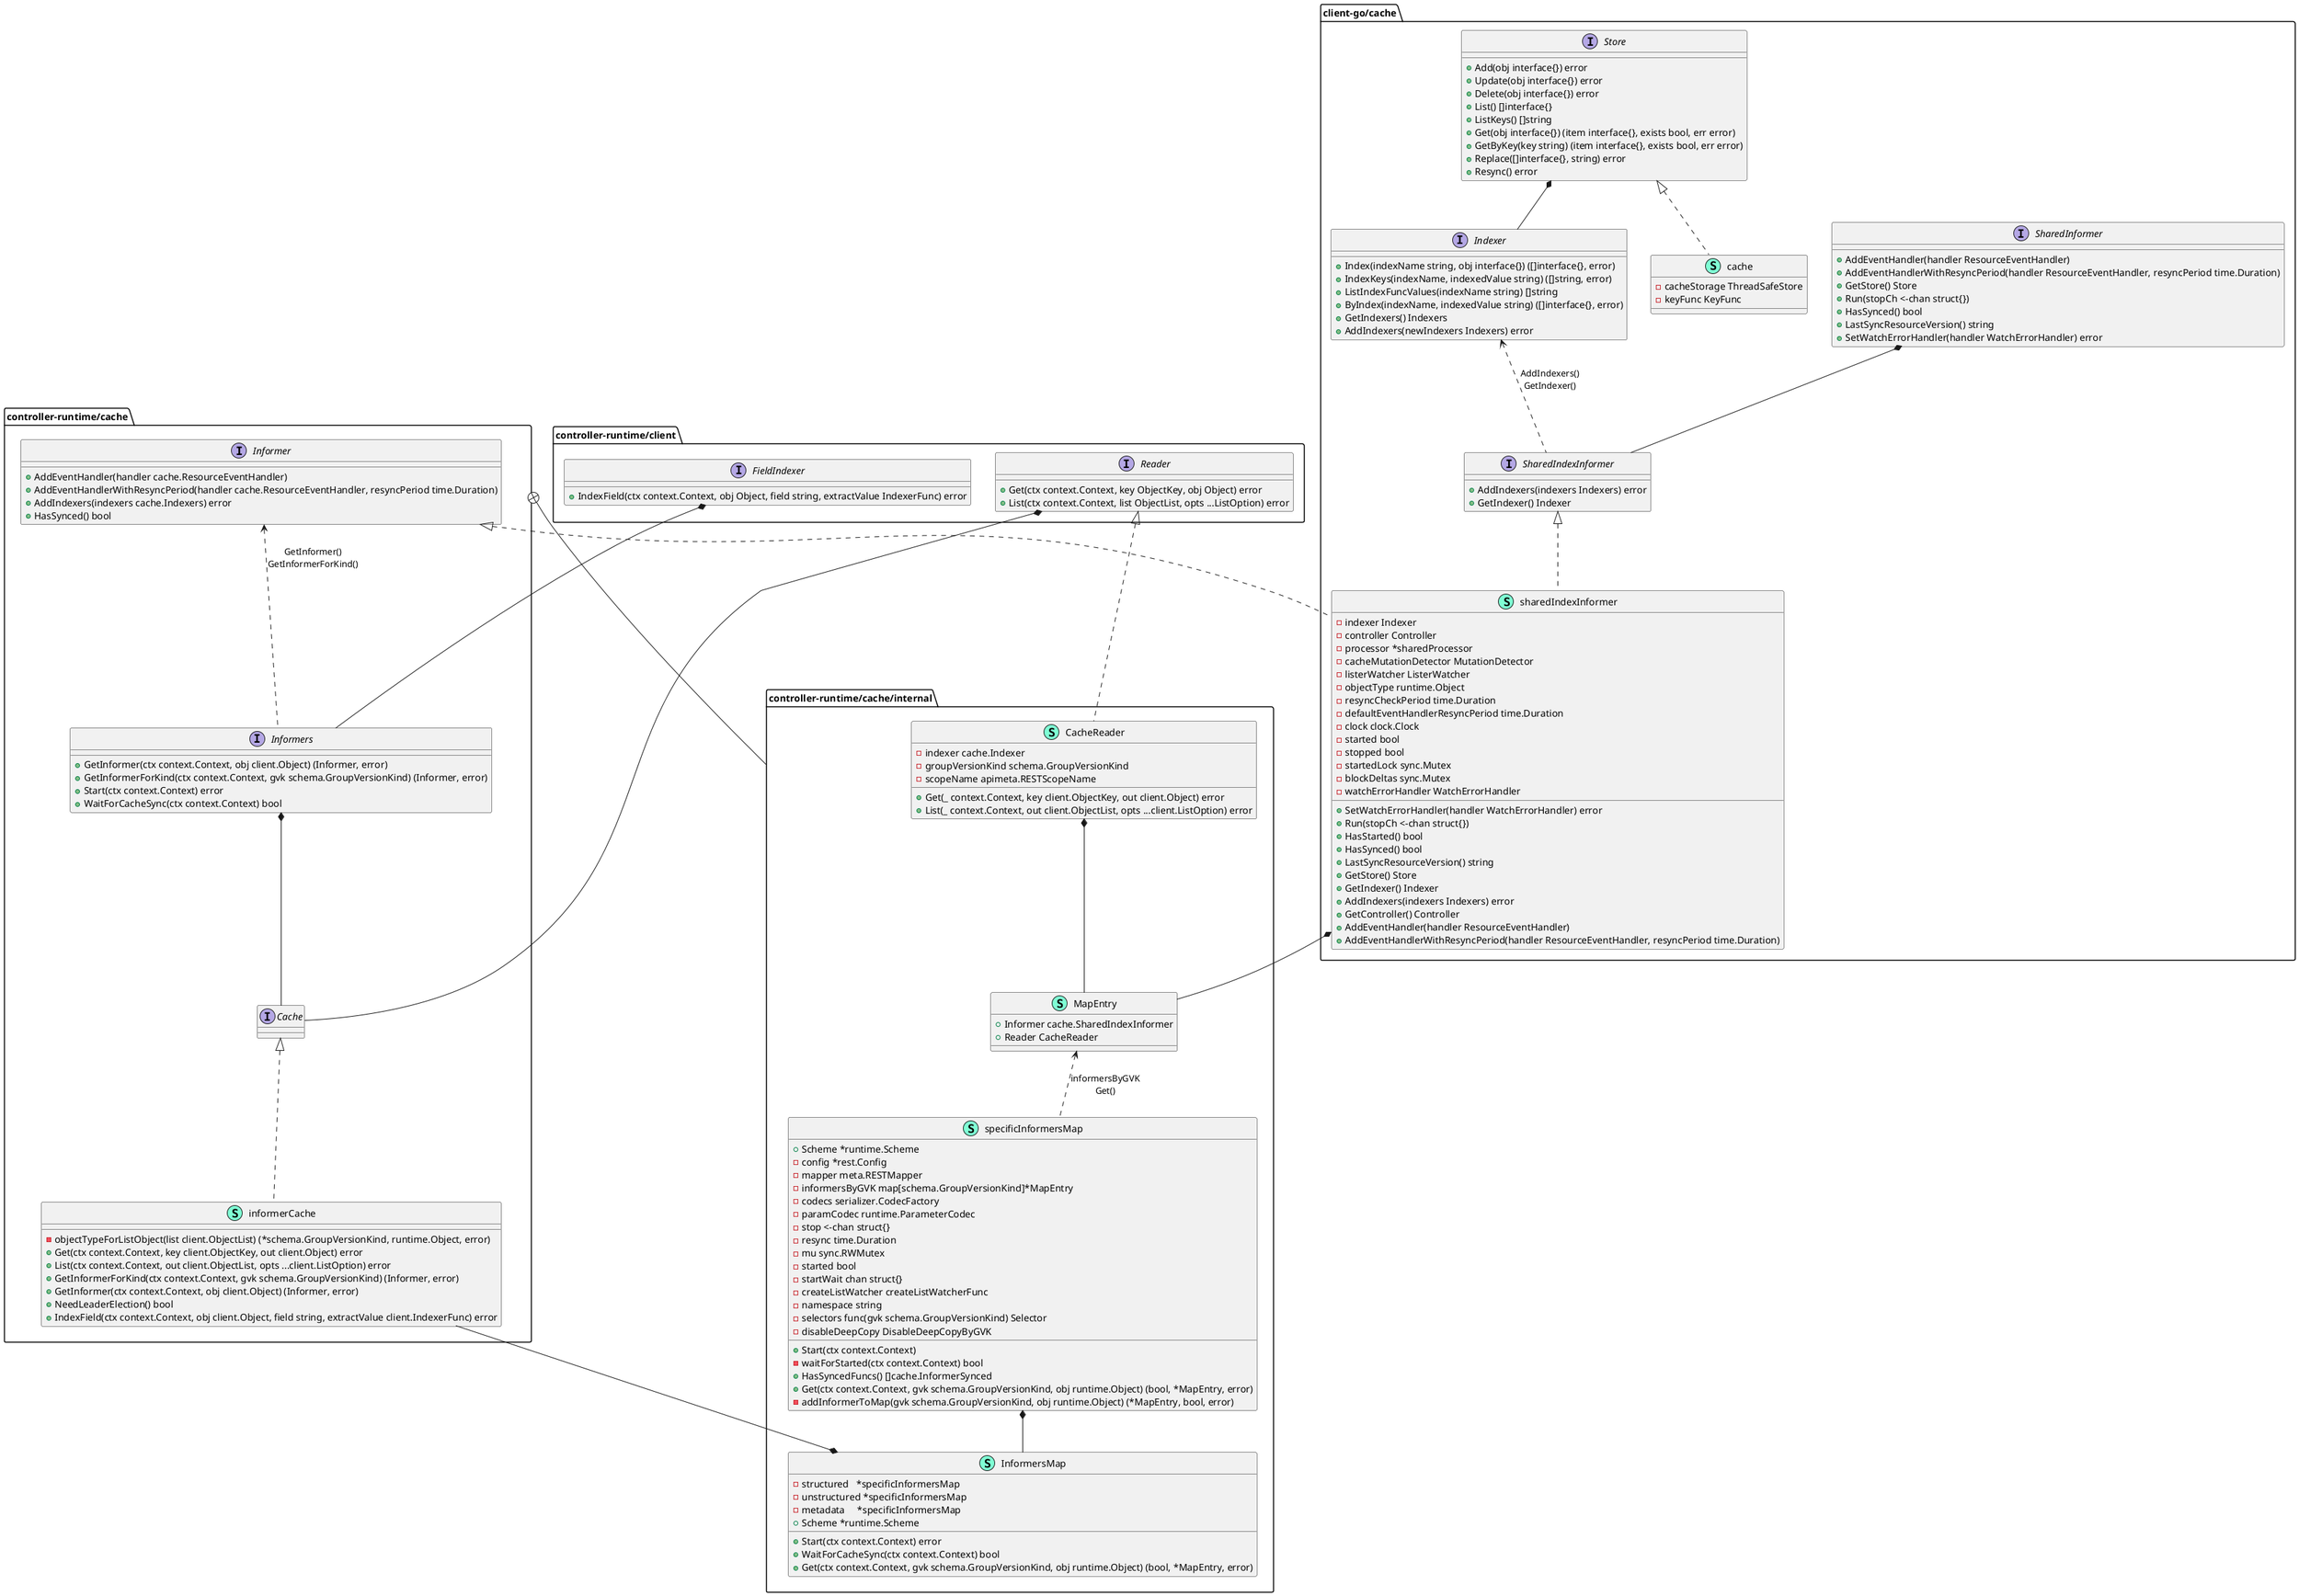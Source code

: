 @startuml
package controller-runtime/cache {
    interface Cache  {
    }

    interface Informers  {
        + GetInformer(ctx context.Context, obj client.Object) (Informer, error)
        + GetInformerForKind(ctx context.Context, gvk schema.GroupVersionKind) (Informer, error)
        + Start(ctx context.Context) error
        + WaitForCacheSync(ctx context.Context) bool
    }

    interface Informer {
        + AddEventHandler(handler cache.ResourceEventHandler)
        + AddEventHandlerWithResyncPeriod(handler cache.ResourceEventHandler, resyncPeriod time.Duration)
        + AddIndexers(indexers cache.Indexers) error
        + HasSynced() bool
    }

    class informerCache << (S,Aquamarine) >> {
        - objectTypeForListObject(list client.ObjectList) (*schema.GroupVersionKind, runtime.Object, error)
        + Get(ctx context.Context, key client.ObjectKey, out client.Object) error
        + List(ctx context.Context, out client.ObjectList, opts ...client.ListOption) error
        + GetInformerForKind(ctx context.Context, gvk schema.GroupVersionKind) (Informer, error)
        + GetInformer(ctx context.Context, obj client.Object) (Informer, error)
        + NeedLeaderElection() bool
        + IndexField(ctx context.Context, obj client.Object, field string, extractValue client.IndexerFunc) error
    }

}

package controller-runtime/cache/internal {
    class InformersMap << (S,Aquamarine) >> {
        - structured   *specificInformersMap
        - unstructured *specificInformersMap
        - metadata     *specificInformersMap
        + Scheme *runtime.Scheme

        + Start(ctx context.Context) error
        + WaitForCacheSync(ctx context.Context) bool
        + Get(ctx context.Context, gvk schema.GroupVersionKind, obj runtime.Object) (bool, *MapEntry, error)
    }

    class specificInformersMap << (S,Aquamarine) >> {
        + Scheme *runtime.Scheme
        - config *rest.Config
        - mapper meta.RESTMapper
        - informersByGVK map[schema.GroupVersionKind]*MapEntry
        - codecs serializer.CodecFactory
        - paramCodec runtime.ParameterCodec
        - stop <-chan struct{}
        - resync time.Duration
        - mu sync.RWMutex
        - started bool
        - startWait chan struct{}
        - createListWatcher createListWatcherFunc
        - namespace string
        {field} - selectors func(gvk schema.GroupVersionKind) Selector
        - disableDeepCopy DisableDeepCopyByGVK

        + Start(ctx context.Context)
        - waitForStarted(ctx context.Context) bool
        + HasSyncedFuncs() []cache.InformerSynced
        + Get(ctx context.Context, gvk schema.GroupVersionKind, obj runtime.Object) (bool, *MapEntry, error)
        - addInformerToMap(gvk schema.GroupVersionKind, obj runtime.Object) (*MapEntry, bool, error)
    }

    class MapEntry << (S,Aquamarine) >> {
        + Informer cache.SharedIndexInformer
        + Reader CacheReader
    }

    class CacheReader << (S,Aquamarine) >> {
        - indexer cache.Indexer
        - groupVersionKind schema.GroupVersionKind
        - scopeName apimeta.RESTScopeName

        + Get(_ context.Context, key client.ObjectKey, out client.Object) error
        + List(_ context.Context, out client.ObjectList, opts ...client.ListOption) error
    }
}

package controller-runtime/client{
    interface Reader  {
        + Get(ctx context.Context, key ObjectKey, obj Object) error
        + List(ctx context.Context, list ObjectList, opts ...ListOption) error
    }

    interface FieldIndexer {
        + IndexField(ctx context.Context, obj Object, field string, extractValue IndexerFunc) error
    }
}

package client-go/cache {
    interface SharedIndexInformer {
        + AddIndexers(indexers Indexers) error
    	+ GetIndexer() Indexer
    }

    interface SharedInformer {
        + AddEventHandler(handler ResourceEventHandler)
        + AddEventHandlerWithResyncPeriod(handler ResourceEventHandler, resyncPeriod time.Duration)
        + GetStore() Store
        + Run(stopCh <-chan struct{})
        + HasSynced() bool
        + LastSyncResourceVersion() string
        + SetWatchErrorHandler(handler WatchErrorHandler) error
    }

    interface Indexer {
        + Index(indexName string, obj interface{}) ([]interface{}, error)
        + IndexKeys(indexName, indexedValue string) ([]string, error)
        + ListIndexFuncValues(indexName string) []string
        + ByIndex(indexName, indexedValue string) ([]interface{}, error)
        + GetIndexers() Indexers
        + AddIndexers(newIndexers Indexers) error
    }

    interface Store {
        + Add(obj interface{}) error
        + Update(obj interface{}) error
        + Delete(obj interface{}) error
        + List() []interface{}
        + ListKeys() []string
        + Get(obj interface{}) (item interface{}, exists bool, err error)
        + GetByKey(key string) (item interface{}, exists bool, err error)
        + Replace([]interface{}, string) error
        + Resync() error
    }

    class sharedIndexInformer << (S,Aquamarine) >> {
        - indexer Indexer
        - controller Controller
        - processor *sharedProcessor
        - cacheMutationDetector MutationDetector
        - listerWatcher ListerWatcher
        - objectType runtime.Object
        - resyncCheckPeriod time.Duration
        - defaultEventHandlerResyncPeriod time.Duration
        - clock clock.Clock
        - started bool
        - stopped bool
        - startedLock sync.Mutex
        - blockDeltas sync.Mutex
        - watchErrorHandler WatchErrorHandler

        + SetWatchErrorHandler(handler WatchErrorHandler) error
        + Run(stopCh <-chan struct{})
        + HasStarted() bool
        + HasSynced() bool
        + LastSyncResourceVersion() string
        + GetStore() Store
        + GetIndexer() Indexer
        + AddIndexers(indexers Indexers) error
        + GetController() Controller
        + AddEventHandler(handler ResourceEventHandler)
        + AddEventHandlerWithResyncPeriod(handler ResourceEventHandler, resyncPeriod time.Duration)
    }

    class cache << (S,Aquamarine) >> {
        - cacheStorage ThreadSafeStore
        - keyFunc KeyFunc
    }
}

"controller-runtime/cache" +-- "controller-runtime/cache/internal"
InformersMap *-- informerCache
Informers *-- Cache
Reader *-- Cache
Informer <.. Informers : GetInformer()\nGetInformerForKind()
FieldIndexer *-- Informers
Cache <|.. informerCache
specificInformersMap *-- InformersMap
MapEntry <.. specificInformersMap : informersByGVK\nGet()
CacheReader *-- MapEntry
sharedIndexInformer *-- MapEntry
SharedInformer *-- SharedIndexInformer
Reader <|.. CacheReader
Store *-- Indexer
Indexer <.. SharedIndexInformer : AddIndexers()\nGetIndexer()
SharedIndexInformer <|.. sharedIndexInformer
Informer <|.. sharedIndexInformer
Store <|.. cache
@enduml